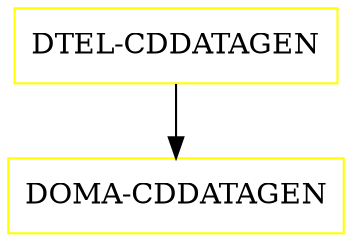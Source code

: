 digraph G {
  "DTEL-CDDATAGEN" [shape=box,color=yellow];
  "DOMA-CDDATAGEN" [shape=box,color=yellow,URL="./DOMA_CDDATAGEN.html"];
  "DTEL-CDDATAGEN" -> "DOMA-CDDATAGEN";
}
